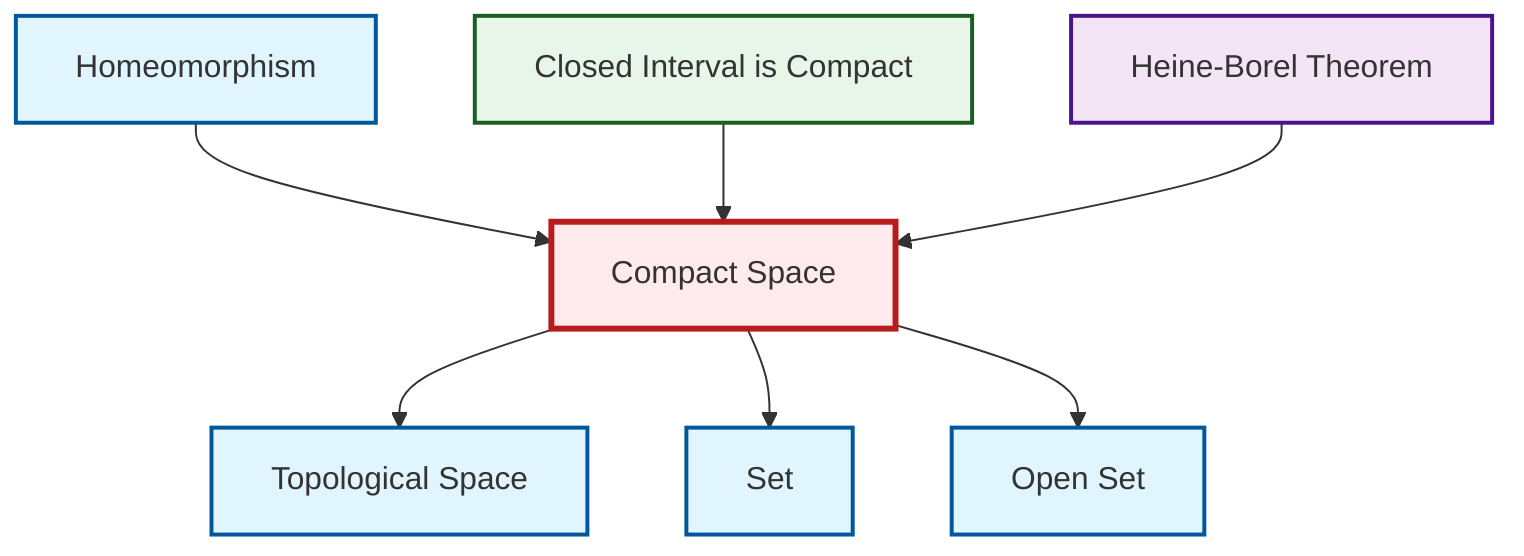 graph TD
    classDef definition fill:#e1f5fe,stroke:#01579b,stroke-width:2px
    classDef theorem fill:#f3e5f5,stroke:#4a148c,stroke-width:2px
    classDef axiom fill:#fff3e0,stroke:#e65100,stroke-width:2px
    classDef example fill:#e8f5e9,stroke:#1b5e20,stroke-width:2px
    classDef current fill:#ffebee,stroke:#b71c1c,stroke-width:3px
    thm-heine-borel["Heine-Borel Theorem"]:::theorem
    def-compact["Compact Space"]:::definition
    def-homeomorphism["Homeomorphism"]:::definition
    def-open-set["Open Set"]:::definition
    ex-closed-interval-compact["Closed Interval is Compact"]:::example
    def-set["Set"]:::definition
    def-topological-space["Topological Space"]:::definition
    def-homeomorphism --> def-compact
    def-compact --> def-topological-space
    def-compact --> def-set
    ex-closed-interval-compact --> def-compact
    def-compact --> def-open-set
    thm-heine-borel --> def-compact
    class def-compact current